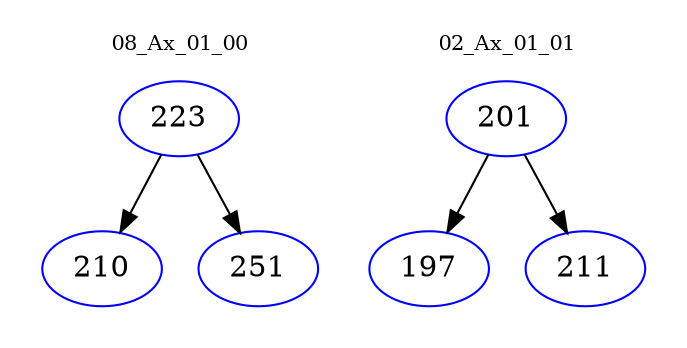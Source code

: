digraph{
subgraph cluster_0 {
color = white
label = "08_Ax_01_00";
fontsize=10;
T0_223 [label="223", color="blue"]
T0_223 -> T0_210 [color="black"]
T0_210 [label="210", color="blue"]
T0_223 -> T0_251 [color="black"]
T0_251 [label="251", color="blue"]
}
subgraph cluster_1 {
color = white
label = "02_Ax_01_01";
fontsize=10;
T1_201 [label="201", color="blue"]
T1_201 -> T1_197 [color="black"]
T1_197 [label="197", color="blue"]
T1_201 -> T1_211 [color="black"]
T1_211 [label="211", color="blue"]
}
}
